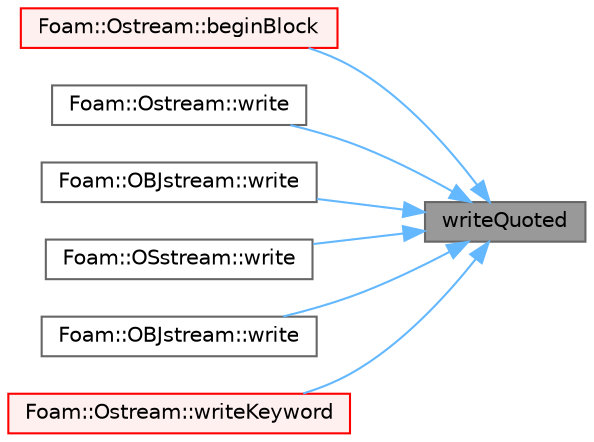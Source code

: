 digraph "writeQuoted"
{
 // LATEX_PDF_SIZE
  bgcolor="transparent";
  edge [fontname=Helvetica,fontsize=10,labelfontname=Helvetica,labelfontsize=10];
  node [fontname=Helvetica,fontsize=10,shape=box,height=0.2,width=0.4];
  rankdir="RL";
  Node1 [id="Node000001",label="writeQuoted",height=0.2,width=0.4,color="gray40", fillcolor="grey60", style="filled", fontcolor="black",tooltip=" "];
  Node1 -> Node2 [id="edge1_Node000001_Node000002",dir="back",color="steelblue1",style="solid",tooltip=" "];
  Node2 [id="Node000002",label="Foam::Ostream::beginBlock",height=0.2,width=0.4,color="red", fillcolor="#FFF0F0", style="filled",URL="$classFoam_1_1Ostream.html#a78df3c76fbbbcd5c2a925026bdd9175f",tooltip=" "];
  Node1 -> Node94 [id="edge2_Node000001_Node000094",dir="back",color="steelblue1",style="solid",tooltip=" "];
  Node94 [id="Node000094",label="Foam::Ostream::write",height=0.2,width=0.4,color="grey40", fillcolor="white", style="filled",URL="$classFoam_1_1Ostream.html#ad42fa4b584255df3b7dbfd00a5f05ac2",tooltip=" "];
  Node1 -> Node95 [id="edge3_Node000001_Node000095",dir="back",color="steelblue1",style="solid",tooltip=" "];
  Node95 [id="Node000095",label="Foam::OBJstream::write",height=0.2,width=0.4,color="grey40", fillcolor="white", style="filled",URL="$classFoam_1_1OBJstream.html#aaecee7c5613e779a01bc467f7aad77fa",tooltip=" "];
  Node1 -> Node96 [id="edge4_Node000001_Node000096",dir="back",color="steelblue1",style="solid",tooltip=" "];
  Node96 [id="Node000096",label="Foam::OSstream::write",height=0.2,width=0.4,color="grey40", fillcolor="white", style="filled",URL="$classFoam_1_1OSstream.html#aaecee7c5613e779a01bc467f7aad77fa",tooltip=" "];
  Node1 -> Node97 [id="edge5_Node000001_Node000097",dir="back",color="steelblue1",style="solid",tooltip=" "];
  Node97 [id="Node000097",label="Foam::OBJstream::write",height=0.2,width=0.4,color="grey40", fillcolor="white", style="filled",URL="$classFoam_1_1OBJstream.html#a624641c60e672445db339ccc3c0c02a4",tooltip=" "];
  Node1 -> Node98 [id="edge6_Node000001_Node000098",dir="back",color="steelblue1",style="solid",tooltip=" "];
  Node98 [id="Node000098",label="Foam::Ostream::writeKeyword",height=0.2,width=0.4,color="red", fillcolor="#FFF0F0", style="filled",URL="$classFoam_1_1Ostream.html#a39e1b5a89569f936ef638b6b84311477",tooltip=" "];
}
